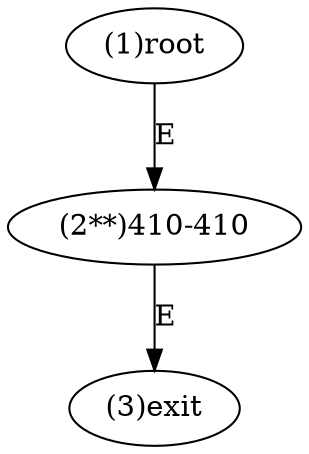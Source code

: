 digraph "" { 
1[ label="(1)root"];
2[ label="(2**)410-410"];
3[ label="(3)exit"];
1->2[ label="E"];
2->3[ label="E"];
}